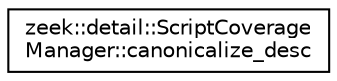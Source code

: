 digraph "Graphical Class Hierarchy"
{
 // LATEX_PDF_SIZE
  edge [fontname="Helvetica",fontsize="10",labelfontname="Helvetica",labelfontsize="10"];
  node [fontname="Helvetica",fontsize="10",shape=record];
  rankdir="LR";
  Node0 [label="zeek::detail::ScriptCoverage\lManager::canonicalize_desc",height=0.2,width=0.4,color="black", fillcolor="white", style="filled",URL="$d2/dba/structzeek_1_1detail_1_1ScriptCoverageManager_1_1canonicalize__desc.html",tooltip=" "];
}
